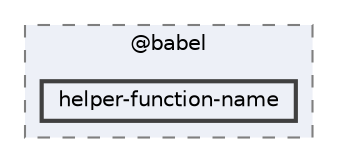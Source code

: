 digraph "pkiclassroomrescheduler/src/main/frontend/node_modules/@babel/helper-function-name"
{
 // LATEX_PDF_SIZE
  bgcolor="transparent";
  edge [fontname=Helvetica,fontsize=10,labelfontname=Helvetica,labelfontsize=10];
  node [fontname=Helvetica,fontsize=10,shape=box,height=0.2,width=0.4];
  compound=true
  subgraph clusterdir_bc8070c8b402176472541bb6f0cba6df {
    graph [ bgcolor="#edf0f7", pencolor="grey50", label="@babel", fontname=Helvetica,fontsize=10 style="filled,dashed", URL="dir_bc8070c8b402176472541bb6f0cba6df.html",tooltip=""]
  dir_b0037840116fb08baed568e4f0f1f144 [label="helper-function-name", fillcolor="#edf0f7", color="grey25", style="filled,bold", URL="dir_b0037840116fb08baed568e4f0f1f144.html",tooltip=""];
  }
}

